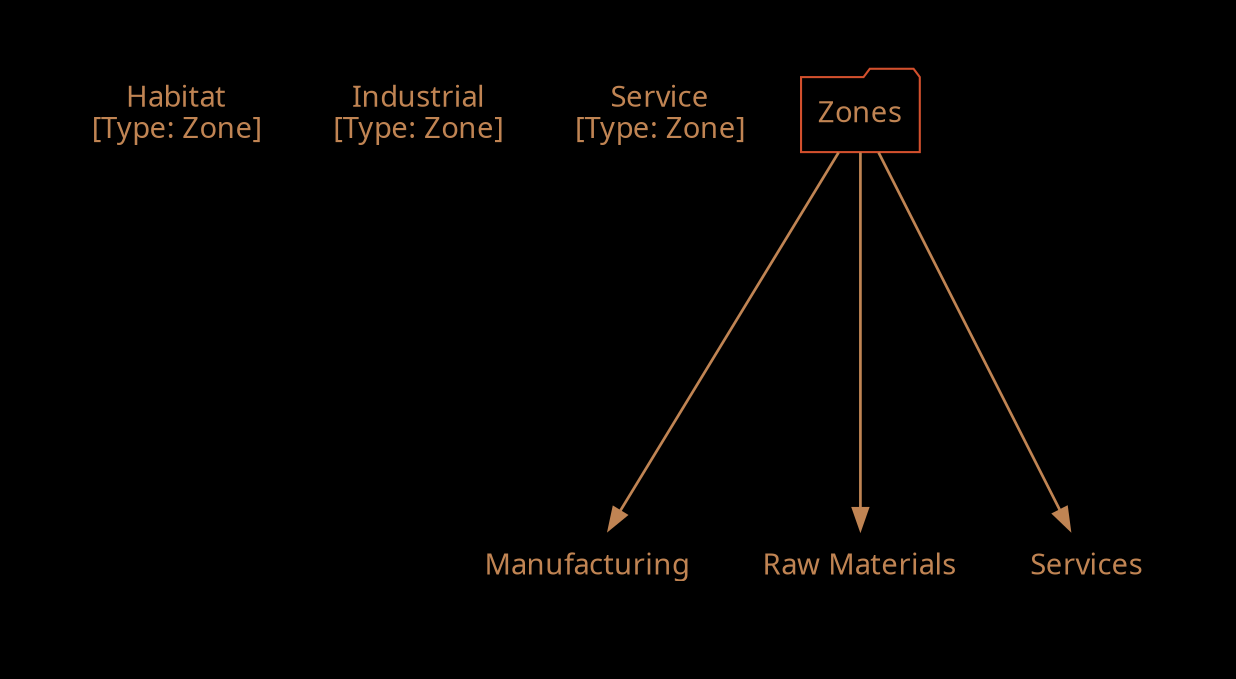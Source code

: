 /*
  This is part of the Avaneya Project Crew Handbook.
  Copyright (C) 2010, 2011, 2012
    Kshatra Corp.
  See the file License for copying conditions.
  
  To manually compile:
      $ sudo aptitude install graphviz
      $ twopi -Tpdf Units_User_Basic_Zones.twopi.gv -o Units_User_Basic_Zones.pdf
*/

digraph Units_User_Basic_Zones
{
    // Graph attributes...
	bgcolor="black";
	margin="0";
	ratio="auto";
    ranksep="2.5";
    pad="0.5,0.5";
    compound="true";
    overlap="vpsc";
    root="Zones";

	// Node attributes...
	node[color="#d3502dff"];
	node[fillcolor="gray10"];
    node[fontcolor="#c08453ff"];
    node[fontname="Ubuntu"];
    node[shape="none"]
	
	// Edge attributes...
	edge[color="#c08453ff"];
	edge[penwidth="1.3"];

    // Units...
    "Habitat"[label="Habitat\n[Type: Zone]"];
    "Industrial"[label="Industrial\n[Type: Zone]"];
    "Service"[label="Service\n[Type: Zone]"];

    // Relations...
    "Zones"[shape="folder"];
        "Zones" -> "Manufacturing";
        "Zones" -> "Raw Materials";
        "Zones" -> "Services";
}

